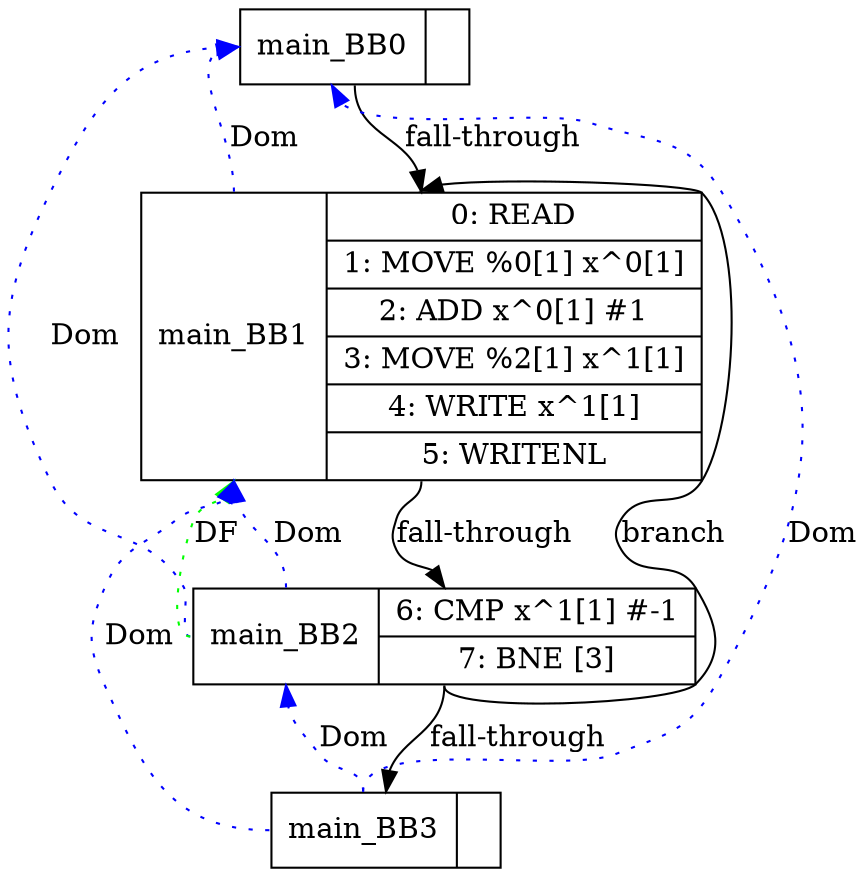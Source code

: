 diGraph G { 
main_BB0 [shape=record, label="<b>main_BB0| {}"];
main_BB1 [shape=record, label="<b>main_BB1| {0: READ |1: MOVE %0[1] x^0[1]|2: ADD x^0[1] #1|3: MOVE %2[1] x^1[1]|4: WRITE x^1[1]|5: WRITENL }"];
main_BB2 [shape=record, label="<b>main_BB2| {6: CMP x^1[1] #-1|7: BNE [3]}"];
main_BB3 [shape=record, label="<b>main_BB3| {}"];

main_BB0:s -> main_BB1:n [label="fall-through"];
main_BB1:s -> main_BB2:n [label="fall-through"];
main_BB2:s -> main_BB1:n [label="branch"];
main_BB2:s -> main_BB3:n [label="fall-through"];
main_BB1:b -> main_BB0:b [color=blue, style=dotted, label="Dom"];
main_BB2:b -> main_BB0:b [color=blue, style=dotted, label="Dom"];
main_BB2:b -> main_BB1:b [color=blue, style=dotted, label="Dom"];
main_BB3:b -> main_BB0:b [color=blue, style=dotted, label="Dom"];
main_BB3:b -> main_BB1:b [color=blue, style=dotted, label="Dom"];
main_BB3:b -> main_BB2:b [color=blue, style=dotted, label="Dom"];
main_BB2:b -> main_BB1:b [color=green, style=dotted, label="DF"];


}